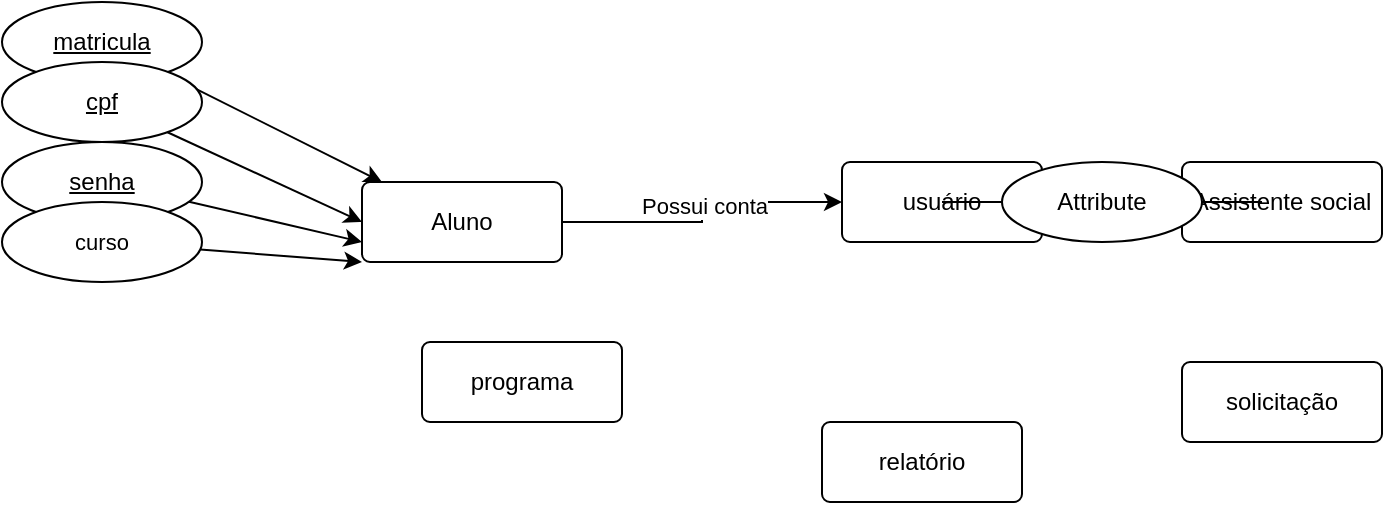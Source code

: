 <mxfile version="27.1.1">
  <diagram name="Página-1" id="Mrmy1gmKJPvS4wwS-Q40">
    <mxGraphModel dx="2090" dy="544" grid="1" gridSize="10" guides="1" tooltips="1" connect="1" arrows="1" fold="1" page="1" pageScale="1" pageWidth="827" pageHeight="1169" math="0" shadow="0">
      <root>
        <mxCell id="0" />
        <mxCell id="1" parent="0" />
        <mxCell id="z2m7YQ9-UVeZCWd-sPIs-4" style="edgeStyle=orthogonalEdgeStyle;rounded=0;orthogonalLoop=1;jettySize=auto;html=1;" edge="1" parent="1" source="1vgas6mPz61Ywrpm50Vb-1" target="1vgas6mPz61Ywrpm50Vb-2">
          <mxGeometry relative="1" as="geometry" />
        </mxCell>
        <mxCell id="z2m7YQ9-UVeZCWd-sPIs-5" value="Possui conta" style="edgeLabel;html=1;align=center;verticalAlign=middle;resizable=0;points=[];" vertex="1" connectable="0" parent="z2m7YQ9-UVeZCWd-sPIs-4">
          <mxGeometry x="0.042" y="-1" relative="1" as="geometry">
            <mxPoint as="offset" />
          </mxGeometry>
        </mxCell>
        <mxCell id="1vgas6mPz61Ywrpm50Vb-1" value="Aluno" style="rounded=1;arcSize=10;whiteSpace=wrap;html=1;align=center;" parent="1" vertex="1">
          <mxGeometry x="120" y="200" width="100" height="40" as="geometry" />
        </mxCell>
        <mxCell id="z2m7YQ9-UVeZCWd-sPIs-6" style="edgeStyle=orthogonalEdgeStyle;rounded=0;orthogonalLoop=1;jettySize=auto;html=1;" edge="1" parent="1" source="1vgas6mPz61Ywrpm50Vb-2" target="1vgas6mPz61Ywrpm50Vb-3">
          <mxGeometry relative="1" as="geometry" />
        </mxCell>
        <mxCell id="z2m7YQ9-UVeZCWd-sPIs-7" value="recebe" style="edgeLabel;html=1;align=center;verticalAlign=middle;resizable=0;points=[];" vertex="1" connectable="0" parent="z2m7YQ9-UVeZCWd-sPIs-6">
          <mxGeometry x="0.14" y="1" relative="1" as="geometry">
            <mxPoint as="offset" />
          </mxGeometry>
        </mxCell>
        <mxCell id="1vgas6mPz61Ywrpm50Vb-2" value="usuário" style="rounded=1;arcSize=10;whiteSpace=wrap;html=1;align=center;" parent="1" vertex="1">
          <mxGeometry x="360" y="190" width="100" height="40" as="geometry" />
        </mxCell>
        <mxCell id="1vgas6mPz61Ywrpm50Vb-3" value="Assistente social" style="rounded=1;arcSize=10;whiteSpace=wrap;html=1;align=center;" parent="1" vertex="1">
          <mxGeometry x="530" y="190" width="100" height="40" as="geometry" />
        </mxCell>
        <mxCell id="z2m7YQ9-UVeZCWd-sPIs-1" value="programa" style="rounded=1;arcSize=10;whiteSpace=wrap;html=1;align=center;" vertex="1" parent="1">
          <mxGeometry x="150" y="280" width="100" height="40" as="geometry" />
        </mxCell>
        <mxCell id="z2m7YQ9-UVeZCWd-sPIs-2" value="relatório" style="rounded=1;arcSize=10;whiteSpace=wrap;html=1;align=center;" vertex="1" parent="1">
          <mxGeometry x="350" y="320" width="100" height="40" as="geometry" />
        </mxCell>
        <mxCell id="z2m7YQ9-UVeZCWd-sPIs-3" value="solicitação" style="rounded=1;arcSize=10;whiteSpace=wrap;html=1;align=center;" vertex="1" parent="1">
          <mxGeometry x="530" y="290" width="100" height="40" as="geometry" />
        </mxCell>
        <mxCell id="z2m7YQ9-UVeZCWd-sPIs-24" style="edgeStyle=none;shape=connector;rounded=0;orthogonalLoop=1;jettySize=auto;html=1;strokeColor=default;align=center;verticalAlign=middle;fontFamily=Helvetica;fontSize=11;fontColor=default;labelBackgroundColor=default;endArrow=classic;" edge="1" parent="1" source="z2m7YQ9-UVeZCWd-sPIs-9" target="1vgas6mPz61Ywrpm50Vb-1">
          <mxGeometry relative="1" as="geometry" />
        </mxCell>
        <mxCell id="z2m7YQ9-UVeZCWd-sPIs-9" value="matricula" style="ellipse;whiteSpace=wrap;html=1;align=center;fontStyle=4;" vertex="1" parent="1">
          <mxGeometry x="-60" y="110" width="100" height="40" as="geometry" />
        </mxCell>
        <mxCell id="z2m7YQ9-UVeZCWd-sPIs-11" value="" style="endArrow=none;html=1;rounded=0;" edge="1" parent="1">
          <mxGeometry relative="1" as="geometry">
            <mxPoint x="410" y="210" as="sourcePoint" />
            <mxPoint x="570" y="210" as="targetPoint" />
          </mxGeometry>
        </mxCell>
        <mxCell id="z2m7YQ9-UVeZCWd-sPIs-12" value="" style="endArrow=none;html=1;rounded=0;" edge="1" parent="1">
          <mxGeometry relative="1" as="geometry">
            <mxPoint x="410" y="210" as="sourcePoint" />
            <mxPoint x="570" y="210" as="targetPoint" />
          </mxGeometry>
        </mxCell>
        <mxCell id="z2m7YQ9-UVeZCWd-sPIs-25" style="edgeStyle=none;shape=connector;rounded=0;orthogonalLoop=1;jettySize=auto;html=1;entryX=0;entryY=0.5;entryDx=0;entryDy=0;strokeColor=default;align=center;verticalAlign=middle;fontFamily=Helvetica;fontSize=11;fontColor=default;labelBackgroundColor=default;endArrow=classic;" edge="1" parent="1" source="z2m7YQ9-UVeZCWd-sPIs-13" target="1vgas6mPz61Ywrpm50Vb-1">
          <mxGeometry relative="1" as="geometry" />
        </mxCell>
        <mxCell id="z2m7YQ9-UVeZCWd-sPIs-13" value="cpf" style="ellipse;whiteSpace=wrap;html=1;align=center;fontStyle=4;" vertex="1" parent="1">
          <mxGeometry x="-60" y="140" width="100" height="40" as="geometry" />
        </mxCell>
        <mxCell id="z2m7YQ9-UVeZCWd-sPIs-26" style="edgeStyle=none;shape=connector;rounded=0;orthogonalLoop=1;jettySize=auto;html=1;entryX=0;entryY=0.75;entryDx=0;entryDy=0;strokeColor=default;align=center;verticalAlign=middle;fontFamily=Helvetica;fontSize=11;fontColor=default;labelBackgroundColor=default;endArrow=classic;" edge="1" parent="1" source="z2m7YQ9-UVeZCWd-sPIs-14" target="1vgas6mPz61Ywrpm50Vb-1">
          <mxGeometry relative="1" as="geometry" />
        </mxCell>
        <mxCell id="z2m7YQ9-UVeZCWd-sPIs-14" value="senha" style="ellipse;whiteSpace=wrap;html=1;align=center;fontStyle=4;" vertex="1" parent="1">
          <mxGeometry x="-60" y="180" width="100" height="40" as="geometry" />
        </mxCell>
        <mxCell id="z2m7YQ9-UVeZCWd-sPIs-15" value="Attribute" style="ellipse;whiteSpace=wrap;html=1;align=center;" vertex="1" parent="1">
          <mxGeometry x="440" y="190" width="100" height="40" as="geometry" />
        </mxCell>
        <mxCell id="z2m7YQ9-UVeZCWd-sPIs-27" style="edgeStyle=none;shape=connector;rounded=0;orthogonalLoop=1;jettySize=auto;html=1;entryX=0;entryY=1;entryDx=0;entryDy=0;strokeColor=default;align=center;verticalAlign=middle;fontFamily=Helvetica;fontSize=11;fontColor=default;labelBackgroundColor=default;endArrow=classic;" edge="1" parent="1" source="z2m7YQ9-UVeZCWd-sPIs-22" target="1vgas6mPz61Ywrpm50Vb-1">
          <mxGeometry relative="1" as="geometry" />
        </mxCell>
        <mxCell id="z2m7YQ9-UVeZCWd-sPIs-22" value="curso" style="ellipse;whiteSpace=wrap;html=1;align=center;fontFamily=Helvetica;fontSize=11;fontColor=default;labelBackgroundColor=default;" vertex="1" parent="1">
          <mxGeometry x="-60" y="210" width="100" height="40" as="geometry" />
        </mxCell>
      </root>
    </mxGraphModel>
  </diagram>
</mxfile>
